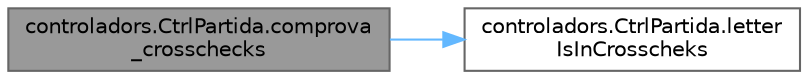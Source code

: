 digraph "controladors.CtrlPartida.comprova_crosschecks"
{
 // INTERACTIVE_SVG=YES
 // LATEX_PDF_SIZE
  bgcolor="transparent";
  edge [fontname=Helvetica,fontsize=10,labelfontname=Helvetica,labelfontsize=10];
  node [fontname=Helvetica,fontsize=10,shape=box,height=0.2,width=0.4];
  rankdir="LR";
  Node1 [id="Node000001",label="controladors.CtrlPartida.comprova\l_crosschecks",height=0.2,width=0.4,color="gray40", fillcolor="grey60", style="filled", fontcolor="black",tooltip="Comprova si totes les lletres d'una paraula col·locada són vàlides segons els crosschecks de les case..."];
  Node1 -> Node2 [id="edge1_Node000001_Node000002",color="steelblue1",style="solid",tooltip=" "];
  Node2 [id="Node000002",label="controladors.CtrlPartida.letter\lIsInCrosscheks",height=0.2,width=0.4,color="grey40", fillcolor="white", style="filled",URL="$classcontroladors_1_1_ctrl_partida.html#aee35fee57630d66878b88e1c277c7f09",tooltip="Comprova si una lletra està present en els crosschecks d'una casella."];
}
